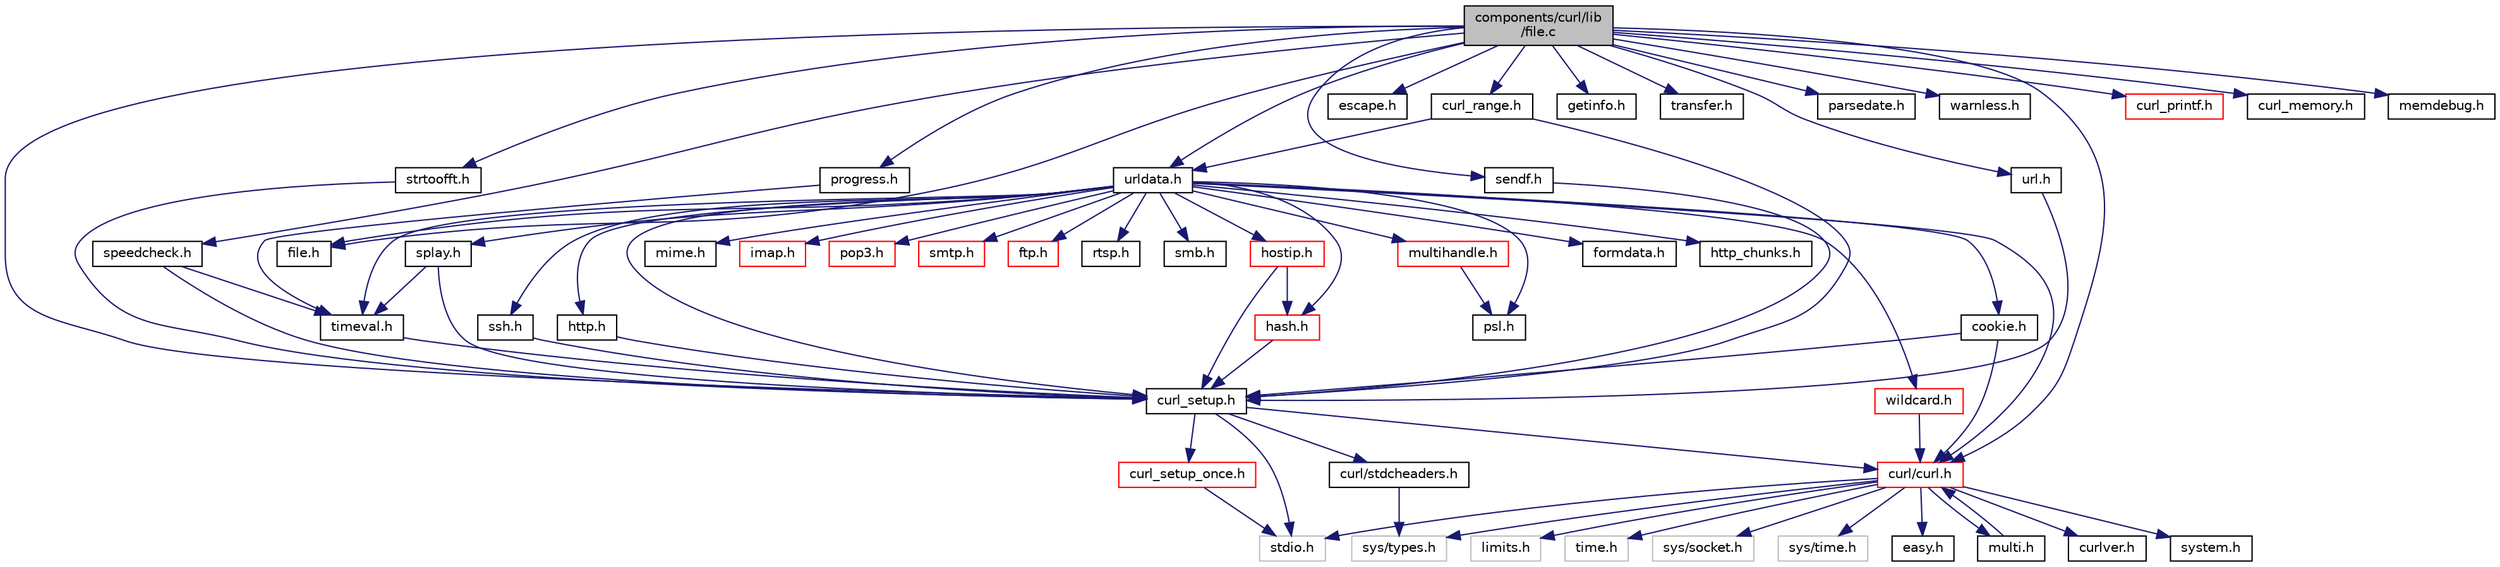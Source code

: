 digraph "components/curl/lib/file.c"
{
  edge [fontname="Helvetica",fontsize="10",labelfontname="Helvetica",labelfontsize="10"];
  node [fontname="Helvetica",fontsize="10",shape=record];
  Node0 [label="components/curl/lib\l/file.c",height=0.2,width=0.4,color="black", fillcolor="grey75", style="filled", fontcolor="black"];
  Node0 -> Node1 [color="midnightblue",fontsize="10",style="solid",fontname="Helvetica"];
  Node1 [label="curl_setup.h",height=0.2,width=0.4,color="black", fillcolor="white", style="filled",URL="$curl__setup_8h.html"];
  Node1 -> Node2 [color="midnightblue",fontsize="10",style="solid",fontname="Helvetica"];
  Node2 [label="curl/curl.h",height=0.2,width=0.4,color="red", fillcolor="white", style="filled",URL="$curl_8h.html"];
  Node2 -> Node3 [color="midnightblue",fontsize="10",style="solid",fontname="Helvetica"];
  Node3 [label="curlver.h",height=0.2,width=0.4,color="black", fillcolor="white", style="filled",URL="$curlver_8h.html"];
  Node2 -> Node4 [color="midnightblue",fontsize="10",style="solid",fontname="Helvetica"];
  Node4 [label="system.h",height=0.2,width=0.4,color="black", fillcolor="white", style="filled",URL="$components_2curl_2include_2curl_2_system_8h.html"];
  Node2 -> Node5 [color="midnightblue",fontsize="10",style="solid",fontname="Helvetica"];
  Node5 [label="stdio.h",height=0.2,width=0.4,color="grey75", fillcolor="white", style="filled"];
  Node2 -> Node6 [color="midnightblue",fontsize="10",style="solid",fontname="Helvetica"];
  Node6 [label="limits.h",height=0.2,width=0.4,color="grey75", fillcolor="white", style="filled"];
  Node2 -> Node7 [color="midnightblue",fontsize="10",style="solid",fontname="Helvetica"];
  Node7 [label="sys/types.h",height=0.2,width=0.4,color="grey75", fillcolor="white", style="filled"];
  Node2 -> Node8 [color="midnightblue",fontsize="10",style="solid",fontname="Helvetica"];
  Node8 [label="time.h",height=0.2,width=0.4,color="grey75", fillcolor="white", style="filled"];
  Node2 -> Node9 [color="midnightblue",fontsize="10",style="solid",fontname="Helvetica"];
  Node9 [label="sys/socket.h",height=0.2,width=0.4,color="grey75", fillcolor="white", style="filled"];
  Node2 -> Node10 [color="midnightblue",fontsize="10",style="solid",fontname="Helvetica"];
  Node10 [label="sys/time.h",height=0.2,width=0.4,color="grey75", fillcolor="white", style="filled"];
  Node2 -> Node11 [color="midnightblue",fontsize="10",style="solid",fontname="Helvetica"];
  Node11 [label="easy.h",height=0.2,width=0.4,color="black", fillcolor="white", style="filled",URL="$easy_8h.html"];
  Node2 -> Node12 [color="midnightblue",fontsize="10",style="solid",fontname="Helvetica"];
  Node12 [label="multi.h",height=0.2,width=0.4,color="black", fillcolor="white", style="filled",URL="$multi_8h.html"];
  Node12 -> Node2 [color="midnightblue",fontsize="10",style="solid",fontname="Helvetica"];
  Node1 -> Node5 [color="midnightblue",fontsize="10",style="solid",fontname="Helvetica"];
  Node1 -> Node14 [color="midnightblue",fontsize="10",style="solid",fontname="Helvetica"];
  Node14 [label="curl/stdcheaders.h",height=0.2,width=0.4,color="black", fillcolor="white", style="filled",URL="$stdcheaders_8h.html"];
  Node14 -> Node7 [color="midnightblue",fontsize="10",style="solid",fontname="Helvetica"];
  Node1 -> Node15 [color="midnightblue",fontsize="10",style="solid",fontname="Helvetica"];
  Node15 [label="curl_setup_once.h",height=0.2,width=0.4,color="red", fillcolor="white", style="filled",URL="$curl__setup__once_8h.html"];
  Node15 -> Node5 [color="midnightblue",fontsize="10",style="solid",fontname="Helvetica"];
  Node0 -> Node21 [color="midnightblue",fontsize="10",style="solid",fontname="Helvetica"];
  Node21 [label="strtoofft.h",height=0.2,width=0.4,color="black", fillcolor="white", style="filled",URL="$strtoofft_8h.html"];
  Node21 -> Node1 [color="midnightblue",fontsize="10",style="solid",fontname="Helvetica"];
  Node0 -> Node22 [color="midnightblue",fontsize="10",style="solid",fontname="Helvetica"];
  Node22 [label="urldata.h",height=0.2,width=0.4,color="black", fillcolor="white", style="filled",URL="$urldata_8h.html"];
  Node22 -> Node1 [color="midnightblue",fontsize="10",style="solid",fontname="Helvetica"];
  Node22 -> Node23 [color="midnightblue",fontsize="10",style="solid",fontname="Helvetica"];
  Node23 [label="cookie.h",height=0.2,width=0.4,color="black", fillcolor="white", style="filled",URL="$cookie_8h.html"];
  Node23 -> Node1 [color="midnightblue",fontsize="10",style="solid",fontname="Helvetica"];
  Node23 -> Node2 [color="midnightblue",fontsize="10",style="solid",fontname="Helvetica"];
  Node22 -> Node24 [color="midnightblue",fontsize="10",style="solid",fontname="Helvetica"];
  Node24 [label="psl.h",height=0.2,width=0.4,color="black", fillcolor="white", style="filled",URL="$psl_8h.html"];
  Node22 -> Node25 [color="midnightblue",fontsize="10",style="solid",fontname="Helvetica"];
  Node25 [label="formdata.h",height=0.2,width=0.4,color="black", fillcolor="white", style="filled",URL="$formdata_8h.html"];
  Node22 -> Node26 [color="midnightblue",fontsize="10",style="solid",fontname="Helvetica"];
  Node26 [label="timeval.h",height=0.2,width=0.4,color="black", fillcolor="white", style="filled",URL="$timeval_8h.html"];
  Node26 -> Node1 [color="midnightblue",fontsize="10",style="solid",fontname="Helvetica"];
  Node22 -> Node2 [color="midnightblue",fontsize="10",style="solid",fontname="Helvetica"];
  Node22 -> Node27 [color="midnightblue",fontsize="10",style="solid",fontname="Helvetica"];
  Node27 [label="http_chunks.h",height=0.2,width=0.4,color="black", fillcolor="white", style="filled",URL="$http__chunks_8h.html"];
  Node22 -> Node28 [color="midnightblue",fontsize="10",style="solid",fontname="Helvetica"];
  Node28 [label="hostip.h",height=0.2,width=0.4,color="red", fillcolor="white", style="filled",URL="$hostip_8h.html"];
  Node28 -> Node1 [color="midnightblue",fontsize="10",style="solid",fontname="Helvetica"];
  Node28 -> Node29 [color="midnightblue",fontsize="10",style="solid",fontname="Helvetica"];
  Node29 [label="hash.h",height=0.2,width=0.4,color="red", fillcolor="white", style="filled",URL="$hash_8h.html"];
  Node29 -> Node1 [color="midnightblue",fontsize="10",style="solid",fontname="Helvetica"];
  Node22 -> Node29 [color="midnightblue",fontsize="10",style="solid",fontname="Helvetica"];
  Node22 -> Node34 [color="midnightblue",fontsize="10",style="solid",fontname="Helvetica"];
  Node34 [label="splay.h",height=0.2,width=0.4,color="black", fillcolor="white", style="filled",URL="$splay_8h.html"];
  Node34 -> Node1 [color="midnightblue",fontsize="10",style="solid",fontname="Helvetica"];
  Node34 -> Node26 [color="midnightblue",fontsize="10",style="solid",fontname="Helvetica"];
  Node22 -> Node35 [color="midnightblue",fontsize="10",style="solid",fontname="Helvetica"];
  Node35 [label="mime.h",height=0.2,width=0.4,color="black", fillcolor="white", style="filled",URL="$mime_8h.html"];
  Node22 -> Node36 [color="midnightblue",fontsize="10",style="solid",fontname="Helvetica"];
  Node36 [label="imap.h",height=0.2,width=0.4,color="red", fillcolor="white", style="filled",URL="$imap_8h.html"];
  Node22 -> Node39 [color="midnightblue",fontsize="10",style="solid",fontname="Helvetica"];
  Node39 [label="pop3.h",height=0.2,width=0.4,color="red", fillcolor="white", style="filled",URL="$pop3_8h.html"];
  Node22 -> Node40 [color="midnightblue",fontsize="10",style="solid",fontname="Helvetica"];
  Node40 [label="smtp.h",height=0.2,width=0.4,color="red", fillcolor="white", style="filled",URL="$smtp_8h.html"];
  Node22 -> Node41 [color="midnightblue",fontsize="10",style="solid",fontname="Helvetica"];
  Node41 [label="ftp.h",height=0.2,width=0.4,color="red", fillcolor="white", style="filled",URL="$ftp_8h.html"];
  Node22 -> Node42 [color="midnightblue",fontsize="10",style="solid",fontname="Helvetica"];
  Node42 [label="file.h",height=0.2,width=0.4,color="black", fillcolor="white", style="filled",URL="$components_2curl_2lib_2_file_8h.html"];
  Node22 -> Node43 [color="midnightblue",fontsize="10",style="solid",fontname="Helvetica"];
  Node43 [label="ssh.h",height=0.2,width=0.4,color="black", fillcolor="white", style="filled",URL="$ssh_8h.html"];
  Node43 -> Node1 [color="midnightblue",fontsize="10",style="solid",fontname="Helvetica"];
  Node22 -> Node44 [color="midnightblue",fontsize="10",style="solid",fontname="Helvetica"];
  Node44 [label="http.h",height=0.2,width=0.4,color="black", fillcolor="white", style="filled",URL="$http_8h.html"];
  Node44 -> Node1 [color="midnightblue",fontsize="10",style="solid",fontname="Helvetica"];
  Node22 -> Node45 [color="midnightblue",fontsize="10",style="solid",fontname="Helvetica"];
  Node45 [label="rtsp.h",height=0.2,width=0.4,color="black", fillcolor="white", style="filled",URL="$rtsp_8h.html"];
  Node22 -> Node46 [color="midnightblue",fontsize="10",style="solid",fontname="Helvetica"];
  Node46 [label="smb.h",height=0.2,width=0.4,color="black", fillcolor="white", style="filled",URL="$smb_8h.html"];
  Node22 -> Node47 [color="midnightblue",fontsize="10",style="solid",fontname="Helvetica"];
  Node47 [label="wildcard.h",height=0.2,width=0.4,color="red", fillcolor="white", style="filled",URL="$wildcard_8h.html"];
  Node47 -> Node2 [color="midnightblue",fontsize="10",style="solid",fontname="Helvetica"];
  Node22 -> Node48 [color="midnightblue",fontsize="10",style="solid",fontname="Helvetica"];
  Node48 [label="multihandle.h",height=0.2,width=0.4,color="red", fillcolor="white", style="filled",URL="$multihandle_8h.html"];
  Node48 -> Node24 [color="midnightblue",fontsize="10",style="solid",fontname="Helvetica"];
  Node0 -> Node2 [color="midnightblue",fontsize="10",style="solid",fontname="Helvetica"];
  Node0 -> Node50 [color="midnightblue",fontsize="10",style="solid",fontname="Helvetica"];
  Node50 [label="progress.h",height=0.2,width=0.4,color="black", fillcolor="white", style="filled",URL="$progress_8h.html"];
  Node50 -> Node26 [color="midnightblue",fontsize="10",style="solid",fontname="Helvetica"];
  Node0 -> Node51 [color="midnightblue",fontsize="10",style="solid",fontname="Helvetica"];
  Node51 [label="sendf.h",height=0.2,width=0.4,color="black", fillcolor="white", style="filled",URL="$sendf_8h.html"];
  Node51 -> Node1 [color="midnightblue",fontsize="10",style="solid",fontname="Helvetica"];
  Node0 -> Node52 [color="midnightblue",fontsize="10",style="solid",fontname="Helvetica"];
  Node52 [label="escape.h",height=0.2,width=0.4,color="black", fillcolor="white", style="filled",URL="$escape_8h.html"];
  Node0 -> Node42 [color="midnightblue",fontsize="10",style="solid",fontname="Helvetica"];
  Node0 -> Node53 [color="midnightblue",fontsize="10",style="solid",fontname="Helvetica"];
  Node53 [label="speedcheck.h",height=0.2,width=0.4,color="black", fillcolor="white", style="filled",URL="$speedcheck_8h.html"];
  Node53 -> Node1 [color="midnightblue",fontsize="10",style="solid",fontname="Helvetica"];
  Node53 -> Node26 [color="midnightblue",fontsize="10",style="solid",fontname="Helvetica"];
  Node0 -> Node54 [color="midnightblue",fontsize="10",style="solid",fontname="Helvetica"];
  Node54 [label="getinfo.h",height=0.2,width=0.4,color="black", fillcolor="white", style="filled",URL="$getinfo_8h.html"];
  Node0 -> Node55 [color="midnightblue",fontsize="10",style="solid",fontname="Helvetica"];
  Node55 [label="transfer.h",height=0.2,width=0.4,color="black", fillcolor="white", style="filled",URL="$transfer_8h.html"];
  Node0 -> Node56 [color="midnightblue",fontsize="10",style="solid",fontname="Helvetica"];
  Node56 [label="url.h",height=0.2,width=0.4,color="black", fillcolor="white", style="filled",URL="$url_8h.html"];
  Node56 -> Node1 [color="midnightblue",fontsize="10",style="solid",fontname="Helvetica"];
  Node0 -> Node57 [color="midnightblue",fontsize="10",style="solid",fontname="Helvetica"];
  Node57 [label="parsedate.h",height=0.2,width=0.4,color="black", fillcolor="white", style="filled",URL="$parsedate_8h.html"];
  Node0 -> Node58 [color="midnightblue",fontsize="10",style="solid",fontname="Helvetica"];
  Node58 [label="warnless.h",height=0.2,width=0.4,color="black", fillcolor="white", style="filled",URL="$warnless_8h.html"];
  Node0 -> Node59 [color="midnightblue",fontsize="10",style="solid",fontname="Helvetica"];
  Node59 [label="curl_range.h",height=0.2,width=0.4,color="black", fillcolor="white", style="filled",URL="$curl__range_8h.html"];
  Node59 -> Node1 [color="midnightblue",fontsize="10",style="solid",fontname="Helvetica"];
  Node59 -> Node22 [color="midnightblue",fontsize="10",style="solid",fontname="Helvetica"];
  Node0 -> Node60 [color="midnightblue",fontsize="10",style="solid",fontname="Helvetica"];
  Node60 [label="curl_printf.h",height=0.2,width=0.4,color="red", fillcolor="white", style="filled",URL="$curl__printf_8h.html"];
  Node0 -> Node62 [color="midnightblue",fontsize="10",style="solid",fontname="Helvetica"];
  Node62 [label="curl_memory.h",height=0.2,width=0.4,color="black", fillcolor="white", style="filled",URL="$curl__memory_8h.html"];
  Node0 -> Node63 [color="midnightblue",fontsize="10",style="solid",fontname="Helvetica"];
  Node63 [label="memdebug.h",height=0.2,width=0.4,color="black", fillcolor="white", style="filled",URL="$memdebug_8h.html"];
}
